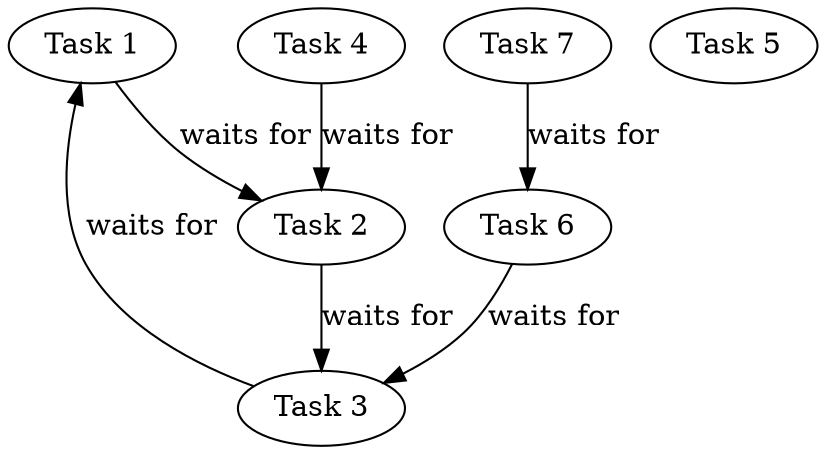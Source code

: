 digraph many_tasks_deadlocked {

	"Task 1" -> "Task 2" [ label = "waits for" ];
	"Task 2" -> "Task 3" [ label = "waits for" ];
	"Task 3" -> "Task 1" [ label = "waits for" ];

	"Task 4" -> "Task 2" [ label = "waits for" ];

	"Task 5";

	"Task 6" -> "Task 3" [ label = "waits for" ];
	"Task 7" -> "Task 6" [ label = "waits for" ];
}